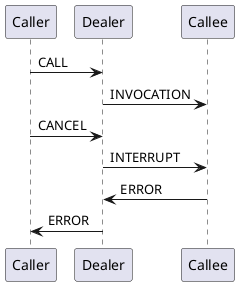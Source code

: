 @startuml
participant Caller
participant Dealer
participant Callee

Caller -> Dealer : CALL
Dealer -> Callee : INVOCATION
Caller -> Dealer : CANCEL
Dealer -> Callee : INTERRUPT
Callee -> Dealer : ERROR
Dealer -> Caller : ERROR
@enduml

newpage

@startuml
participant Caller
participant Dealer
participant Callee

Caller -> Dealer : CALL
Dealer -> Callee : INVOCATION
Caller -> Dealer : CANCEL
Dealer -> Caller : ERROR
Dealer -> Callee : INTERRUPT
Callee -> Dealer : ERROR
@enduml